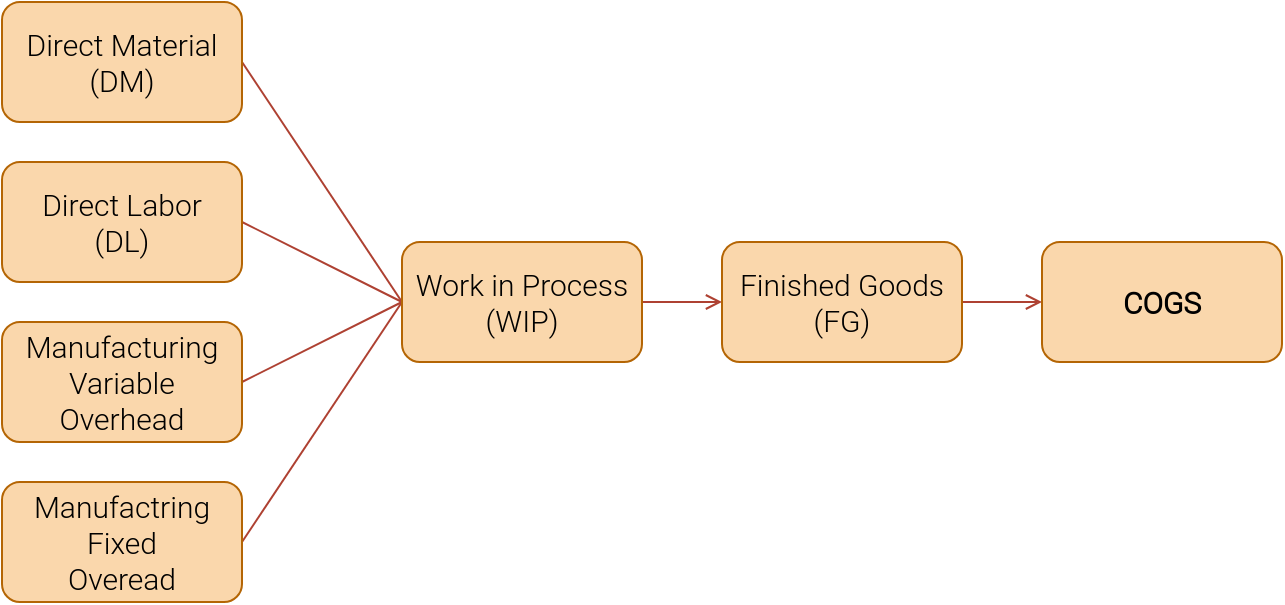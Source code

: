 <mxfile version="14.1.8" type="device"><diagram id="A06xXntq2MuNOMD8Pge3" name="Page-1"><mxGraphModel dx="1102" dy="553" grid="1" gridSize="10" guides="1" tooltips="1" connect="1" arrows="1" fold="1" page="1" pageScale="1" pageWidth="850" pageHeight="1100" math="0" shadow="0"><root><mxCell id="0"/><mxCell id="1" parent="0"/><mxCell id="-V9WkXcg2hJglB-bj23x-9" style="rounded=0;orthogonalLoop=1;jettySize=auto;html=1;fontFamily=Roboto Light;fontSource=https%3A%2F%2Ffonts.googleapis.com%2Fcss%3Ffamily%3DRoboto%2BLight;entryX=0;entryY=0.5;entryDx=0;entryDy=0;exitX=1;exitY=0.5;exitDx=0;exitDy=0;fillColor=#fad9d5;strokeColor=#ae4132;endArrow=none;endFill=0;fontSize=15;" edge="1" parent="1" source="-V9WkXcg2hJglB-bj23x-2" target="-V9WkXcg2hJglB-bj23x-6"><mxGeometry relative="1" as="geometry"><mxPoint x="240" y="140" as="targetPoint"/></mxGeometry></mxCell><mxCell id="-V9WkXcg2hJglB-bj23x-2" value="Direct Material&lt;br style=&quot;font-size: 15px;&quot;&gt;(DM)" style="rounded=1;whiteSpace=wrap;html=1;fillColor=#fad7ac;strokeColor=#b46504;fontFamily=Roboto Light;fontSource=https%3A%2F%2Ffonts.googleapis.com%2Fcss%3Ffamily%3DRoboto%2BLight;fontSize=15;" vertex="1" parent="1"><mxGeometry x="80" y="80" width="120" height="60" as="geometry"/></mxCell><mxCell id="-V9WkXcg2hJglB-bj23x-10" style="edgeStyle=none;rounded=0;orthogonalLoop=1;jettySize=auto;html=1;exitX=1;exitY=0.5;exitDx=0;exitDy=0;fontFamily=Roboto Light;fontSource=https%3A%2F%2Ffonts.googleapis.com%2Fcss%3Ffamily%3DRoboto%2BLight;fillColor=#fad9d5;strokeColor=#ae4132;endArrow=none;endFill=0;fontSize=15;" edge="1" parent="1" source="-V9WkXcg2hJglB-bj23x-3"><mxGeometry relative="1" as="geometry"><mxPoint x="280" y="230" as="targetPoint"/></mxGeometry></mxCell><mxCell id="-V9WkXcg2hJglB-bj23x-3" value="Direct Labor&lt;br style=&quot;font-size: 15px;&quot;&gt;(DL)" style="rounded=1;whiteSpace=wrap;html=1;fillColor=#fad7ac;strokeColor=#b46504;fontFamily=Roboto Light;fontSource=https%3A%2F%2Ffonts.googleapis.com%2Fcss%3Ffamily%3DRoboto%2BLight;fontSize=15;" vertex="1" parent="1"><mxGeometry x="80" y="160" width="120" height="60" as="geometry"/></mxCell><mxCell id="-V9WkXcg2hJglB-bj23x-11" style="edgeStyle=none;rounded=0;orthogonalLoop=1;jettySize=auto;html=1;exitX=1;exitY=0.5;exitDx=0;exitDy=0;entryX=0;entryY=0.5;entryDx=0;entryDy=0;fontFamily=Roboto Light;fontSource=https%3A%2F%2Ffonts.googleapis.com%2Fcss%3Ffamily%3DRoboto%2BLight;fillColor=#fad9d5;strokeColor=#ae4132;endArrow=none;endFill=0;fontSize=15;" edge="1" parent="1" source="-V9WkXcg2hJglB-bj23x-4" target="-V9WkXcg2hJglB-bj23x-6"><mxGeometry relative="1" as="geometry"/></mxCell><mxCell id="-V9WkXcg2hJglB-bj23x-4" value="Manufacturing&lt;br style=&quot;font-size: 15px;&quot;&gt;Variable&lt;br style=&quot;font-size: 15px;&quot;&gt;Overhead" style="rounded=1;whiteSpace=wrap;html=1;fillColor=#fad7ac;strokeColor=#b46504;fontFamily=Roboto Light;fontSource=https%3A%2F%2Ffonts.googleapis.com%2Fcss%3Ffamily%3DRoboto%2BLight;fontSize=15;" vertex="1" parent="1"><mxGeometry x="80" y="240" width="120" height="60" as="geometry"/></mxCell><mxCell id="-V9WkXcg2hJglB-bj23x-12" style="edgeStyle=none;rounded=0;orthogonalLoop=1;jettySize=auto;html=1;exitX=1;exitY=0.5;exitDx=0;exitDy=0;fontFamily=Roboto Light;fontSource=https%3A%2F%2Ffonts.googleapis.com%2Fcss%3Ffamily%3DRoboto%2BLight;fillColor=#fad9d5;strokeColor=#ae4132;endArrow=none;endFill=0;fontSize=15;" edge="1" parent="1" source="-V9WkXcg2hJglB-bj23x-5"><mxGeometry relative="1" as="geometry"><mxPoint x="280" y="230" as="targetPoint"/></mxGeometry></mxCell><mxCell id="-V9WkXcg2hJglB-bj23x-5" value="Manufactring&lt;br style=&quot;font-size: 15px;&quot;&gt;Fixed&lt;br style=&quot;font-size: 15px;&quot;&gt;Overead" style="rounded=1;whiteSpace=wrap;html=1;fillColor=#fad7ac;strokeColor=#b46504;fontFamily=Roboto Light;fontSource=https%3A%2F%2Ffonts.googleapis.com%2Fcss%3Ffamily%3DRoboto%2BLight;fontSize=15;" vertex="1" parent="1"><mxGeometry x="80" y="320" width="120" height="60" as="geometry"/></mxCell><mxCell id="-V9WkXcg2hJglB-bj23x-13" style="edgeStyle=none;rounded=0;orthogonalLoop=1;jettySize=auto;html=1;exitX=1;exitY=0.5;exitDx=0;exitDy=0;entryX=0;entryY=0.5;entryDx=0;entryDy=0;fontFamily=Roboto Light;fontSource=https%3A%2F%2Ffonts.googleapis.com%2Fcss%3Ffamily%3DRoboto%2BLight;fillColor=#fad9d5;strokeColor=#ae4132;endArrow=open;endFill=0;fontSize=15;" edge="1" parent="1" source="-V9WkXcg2hJglB-bj23x-6" target="-V9WkXcg2hJglB-bj23x-7"><mxGeometry relative="1" as="geometry"/></mxCell><mxCell id="-V9WkXcg2hJglB-bj23x-6" value="Work in Process&lt;br style=&quot;font-size: 15px;&quot;&gt;(WIP)" style="rounded=1;whiteSpace=wrap;html=1;fillColor=#fad7ac;strokeColor=#b46504;fontFamily=Roboto Light;fontSource=https%3A%2F%2Ffonts.googleapis.com%2Fcss%3Ffamily%3DRoboto%2BLight;fontSize=15;" vertex="1" parent="1"><mxGeometry x="280" y="200" width="120" height="60" as="geometry"/></mxCell><mxCell id="-V9WkXcg2hJglB-bj23x-14" style="edgeStyle=none;rounded=0;orthogonalLoop=1;jettySize=auto;html=1;exitX=1;exitY=0.5;exitDx=0;exitDy=0;entryX=0;entryY=0.5;entryDx=0;entryDy=0;fontFamily=Roboto Light;fontSource=https%3A%2F%2Ffonts.googleapis.com%2Fcss%3Ffamily%3DRoboto%2BLight;fillColor=#fad9d5;strokeColor=#ae4132;endArrow=open;endFill=0;fontSize=15;" edge="1" parent="1" source="-V9WkXcg2hJglB-bj23x-7" target="-V9WkXcg2hJglB-bj23x-8"><mxGeometry relative="1" as="geometry"/></mxCell><mxCell id="-V9WkXcg2hJglB-bj23x-7" value="Finished Goods&lt;br style=&quot;font-size: 15px;&quot;&gt;(FG)" style="rounded=1;whiteSpace=wrap;html=1;fillColor=#fad7ac;strokeColor=#b46504;fontFamily=Roboto Light;fontSource=https%3A%2F%2Ffonts.googleapis.com%2Fcss%3Ffamily%3DRoboto%2BLight;fontSize=15;" vertex="1" parent="1"><mxGeometry x="440" y="200" width="120" height="60" as="geometry"/></mxCell><mxCell id="-V9WkXcg2hJglB-bj23x-8" value="COGS" style="rounded=1;whiteSpace=wrap;html=1;fillColor=#fad7ac;strokeColor=#b46504;fontFamily=Roboto Light;fontSource=https%3A%2F%2Ffonts.googleapis.com%2Fcss%3Ffamily%3DRoboto%2BLight;fontStyle=1;fontSize=15;" vertex="1" parent="1"><mxGeometry x="600" y="200" width="120" height="60" as="geometry"/></mxCell></root></mxGraphModel></diagram></mxfile>